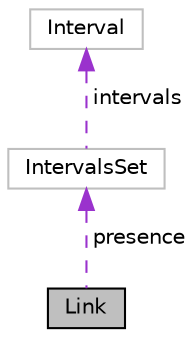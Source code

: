 digraph "Link"
{
 // LATEX_PDF_SIZE
  edge [fontname="Helvetica",fontsize="10",labelfontname="Helvetica",labelfontsize="10"];
  node [fontname="Helvetica",fontsize="10",shape=record];
  Node1 [label="Link",height=0.2,width=0.4,color="black", fillcolor="grey75", style="filled", fontcolor="black",tooltip=" "];
  Node2 -> Node1 [dir="back",color="darkorchid3",fontsize="10",style="dashed",label=" presence" ];
  Node2 [label="IntervalsSet",height=0.2,width=0.4,color="grey75", fillcolor="white", style="filled",URL="$structIntervalsSet.html",tooltip=" "];
  Node3 -> Node2 [dir="back",color="darkorchid3",fontsize="10",style="dashed",label=" intervals" ];
  Node3 [label="Interval",height=0.2,width=0.4,color="grey75", fillcolor="white", style="filled",URL="$structInterval.html",tooltip=" "];
}
